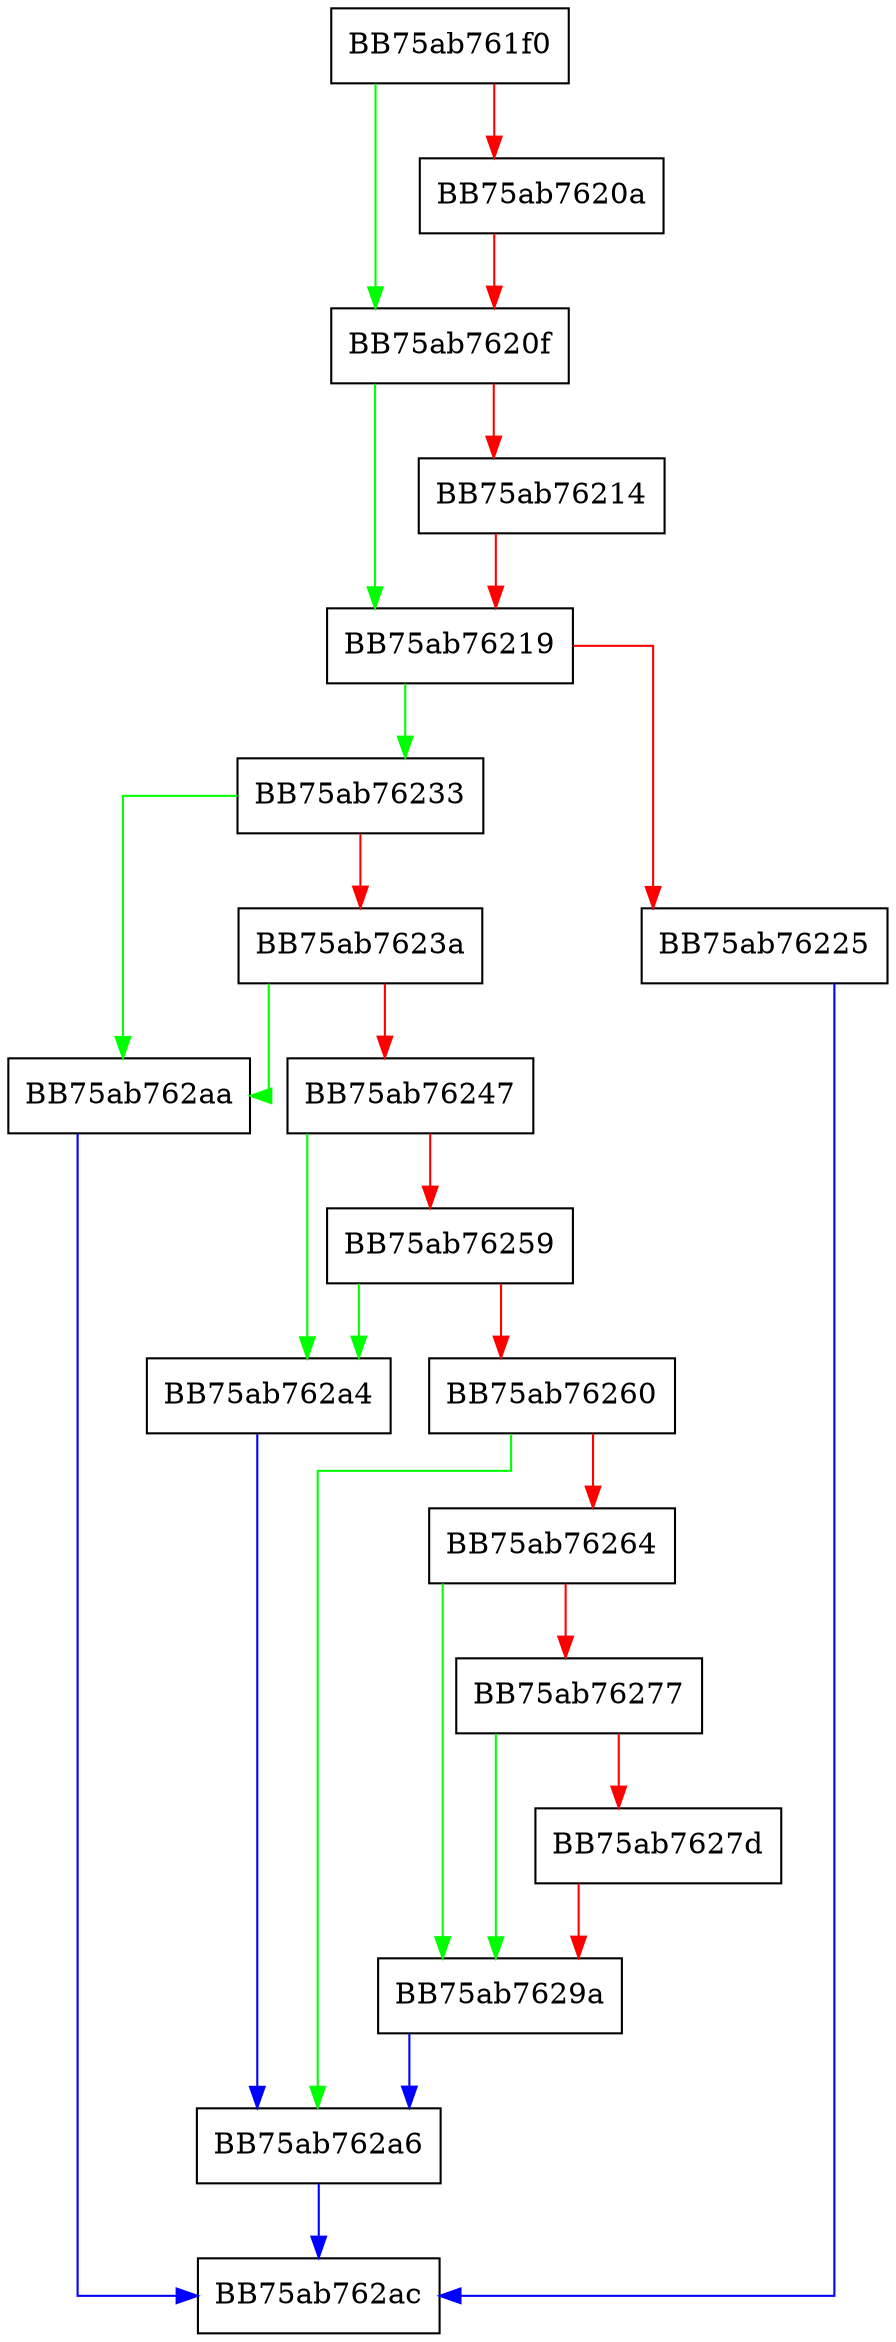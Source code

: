 digraph pfnRemoveService {
  node [shape="box"];
  graph [splines=ortho];
  BB75ab761f0 -> BB75ab7620f [color="green"];
  BB75ab761f0 -> BB75ab7620a [color="red"];
  BB75ab7620a -> BB75ab7620f [color="red"];
  BB75ab7620f -> BB75ab76219 [color="green"];
  BB75ab7620f -> BB75ab76214 [color="red"];
  BB75ab76214 -> BB75ab76219 [color="red"];
  BB75ab76219 -> BB75ab76233 [color="green"];
  BB75ab76219 -> BB75ab76225 [color="red"];
  BB75ab76225 -> BB75ab762ac [color="blue"];
  BB75ab76233 -> BB75ab762aa [color="green"];
  BB75ab76233 -> BB75ab7623a [color="red"];
  BB75ab7623a -> BB75ab762aa [color="green"];
  BB75ab7623a -> BB75ab76247 [color="red"];
  BB75ab76247 -> BB75ab762a4 [color="green"];
  BB75ab76247 -> BB75ab76259 [color="red"];
  BB75ab76259 -> BB75ab762a4 [color="green"];
  BB75ab76259 -> BB75ab76260 [color="red"];
  BB75ab76260 -> BB75ab762a6 [color="green"];
  BB75ab76260 -> BB75ab76264 [color="red"];
  BB75ab76264 -> BB75ab7629a [color="green"];
  BB75ab76264 -> BB75ab76277 [color="red"];
  BB75ab76277 -> BB75ab7629a [color="green"];
  BB75ab76277 -> BB75ab7627d [color="red"];
  BB75ab7627d -> BB75ab7629a [color="red"];
  BB75ab7629a -> BB75ab762a6 [color="blue"];
  BB75ab762a4 -> BB75ab762a6 [color="blue"];
  BB75ab762a6 -> BB75ab762ac [color="blue"];
  BB75ab762aa -> BB75ab762ac [color="blue"];
}